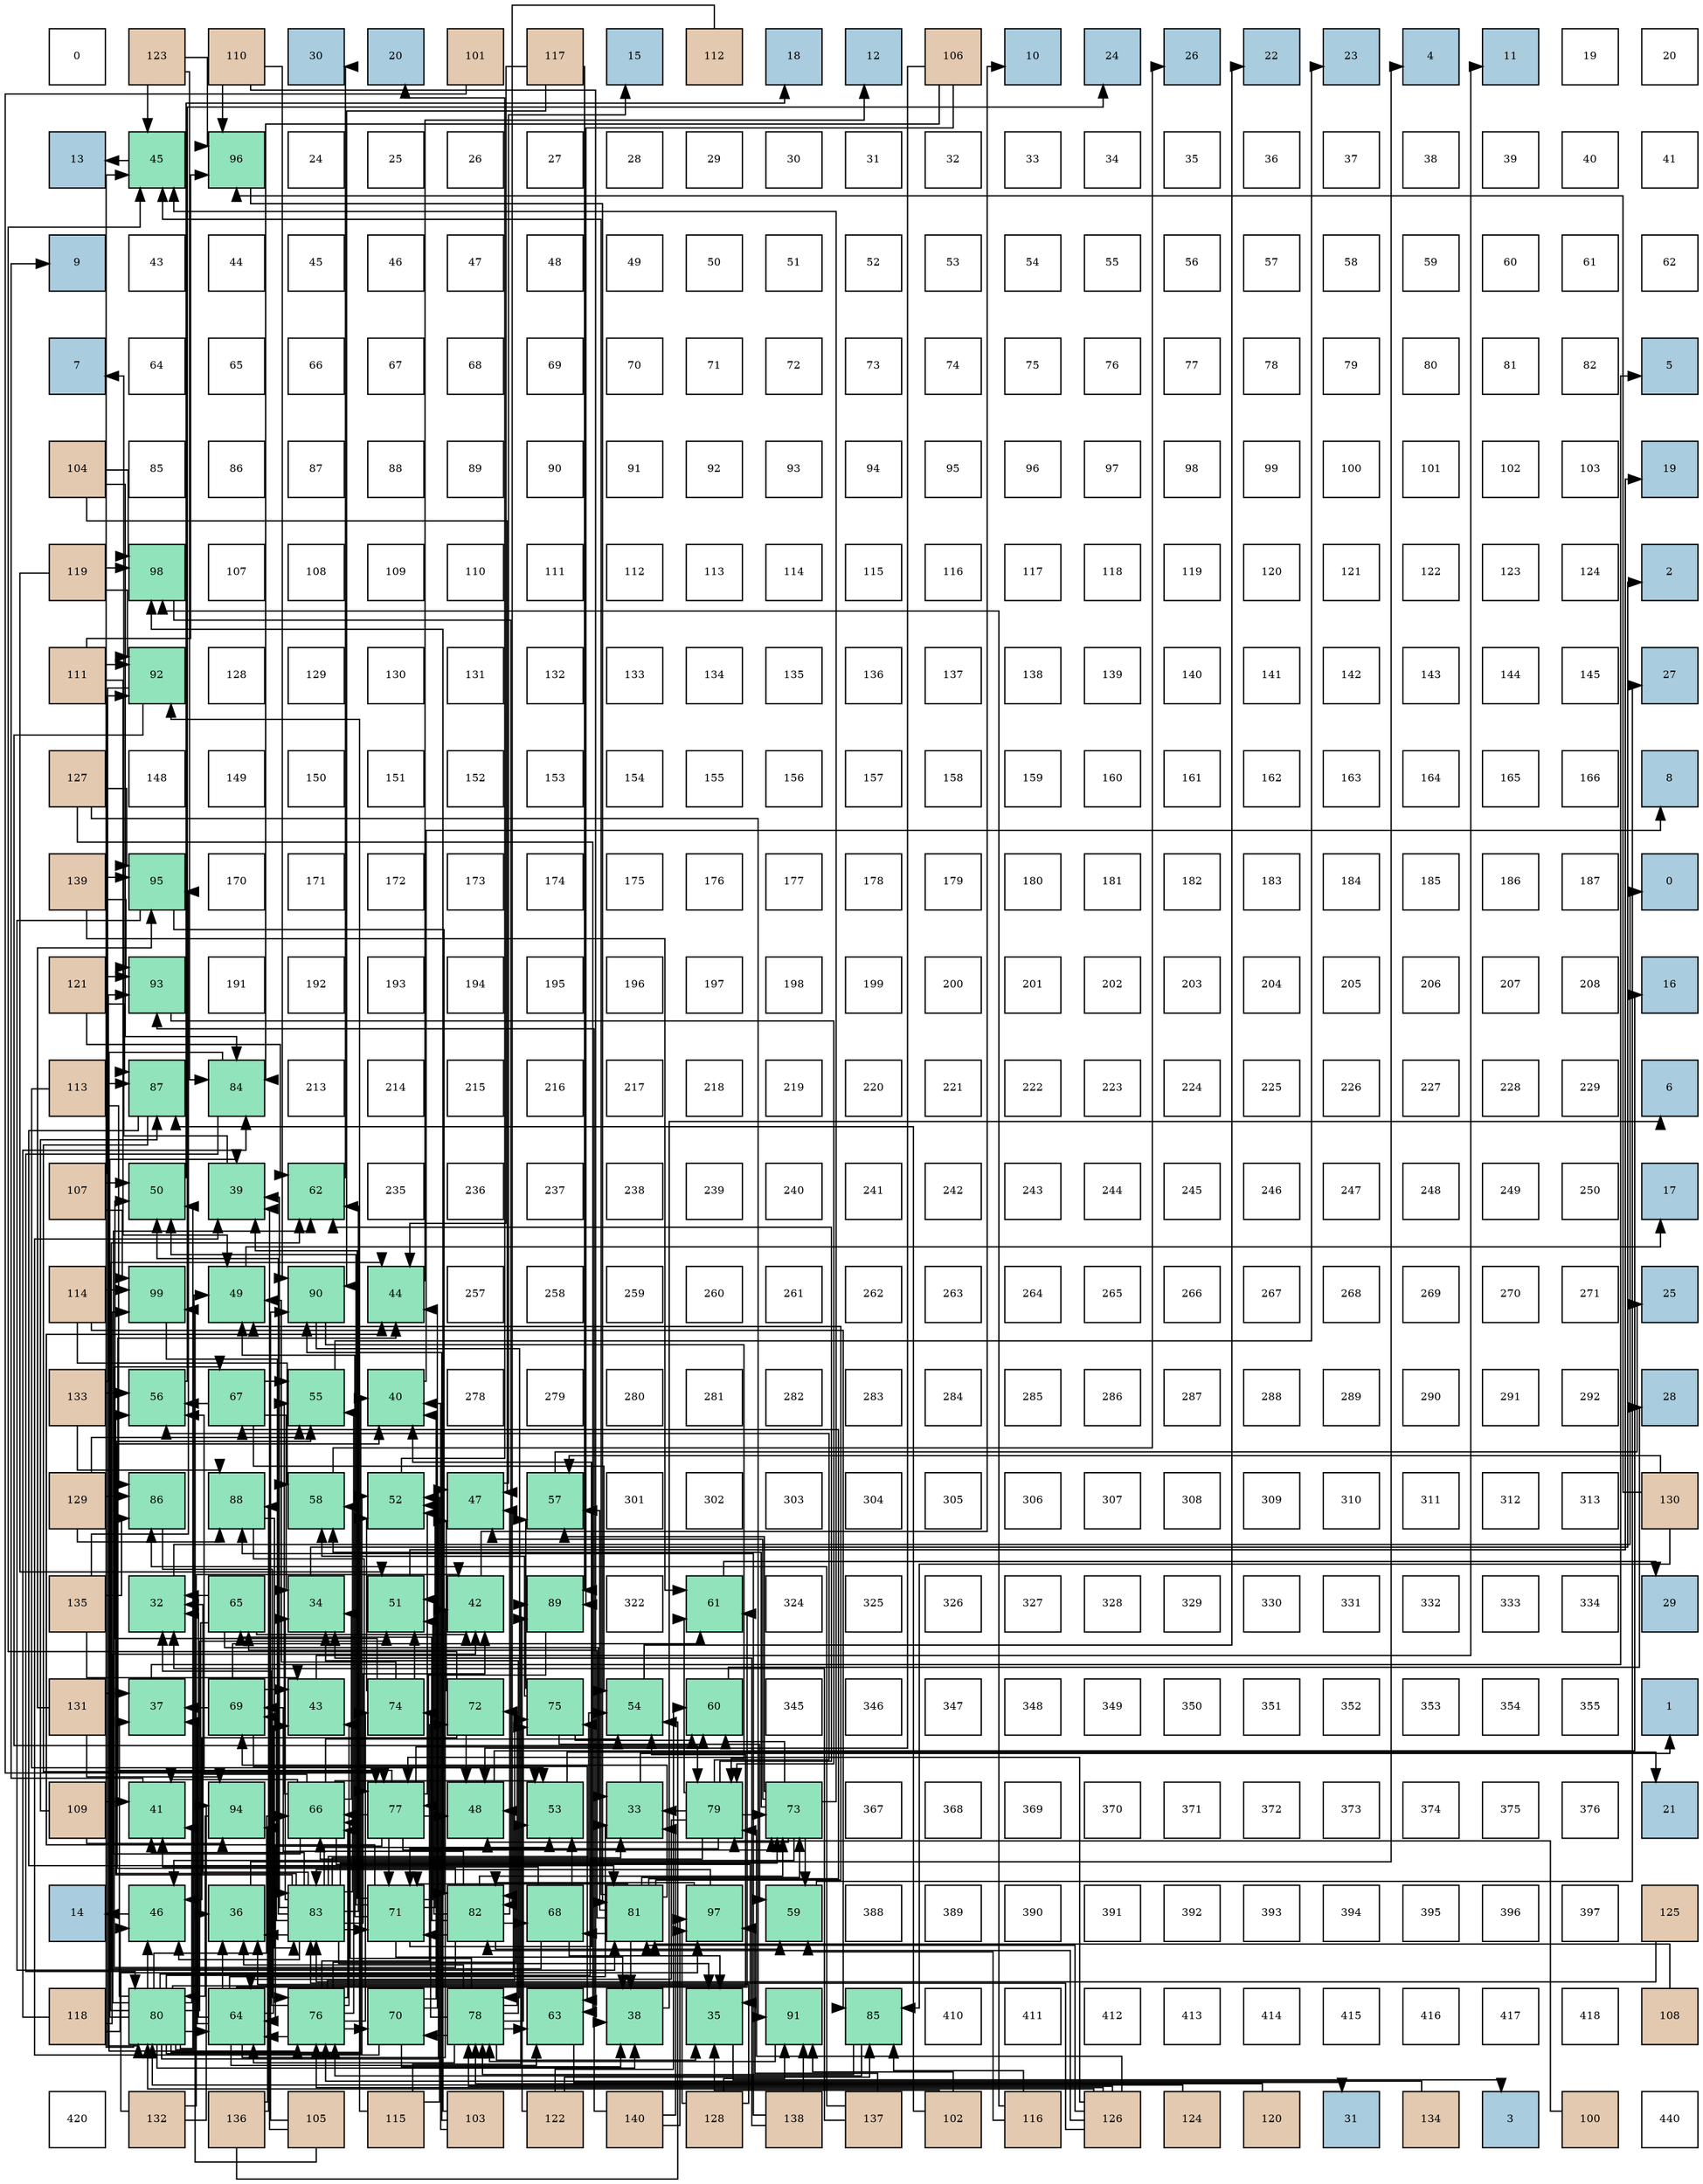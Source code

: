 digraph layout{
 rankdir=TB;
 splines=ortho;
 node [style=filled shape=square fixedsize=true width=0.6];
0[label="0", fontsize=8, fillcolor="#ffffff"];
1[label="123", fontsize=8, fillcolor="#e3c9af"];
2[label="110", fontsize=8, fillcolor="#e3c9af"];
3[label="30", fontsize=8, fillcolor="#a9ccde"];
4[label="20", fontsize=8, fillcolor="#a9ccde"];
5[label="101", fontsize=8, fillcolor="#e3c9af"];
6[label="117", fontsize=8, fillcolor="#e3c9af"];
7[label="15", fontsize=8, fillcolor="#a9ccde"];
8[label="112", fontsize=8, fillcolor="#e3c9af"];
9[label="18", fontsize=8, fillcolor="#a9ccde"];
10[label="12", fontsize=8, fillcolor="#a9ccde"];
11[label="106", fontsize=8, fillcolor="#e3c9af"];
12[label="10", fontsize=8, fillcolor="#a9ccde"];
13[label="24", fontsize=8, fillcolor="#a9ccde"];
14[label="26", fontsize=8, fillcolor="#a9ccde"];
15[label="22", fontsize=8, fillcolor="#a9ccde"];
16[label="23", fontsize=8, fillcolor="#a9ccde"];
17[label="4", fontsize=8, fillcolor="#a9ccde"];
18[label="11", fontsize=8, fillcolor="#a9ccde"];
19[label="19", fontsize=8, fillcolor="#ffffff"];
20[label="20", fontsize=8, fillcolor="#ffffff"];
21[label="13", fontsize=8, fillcolor="#a9ccde"];
22[label="45", fontsize=8, fillcolor="#91e3bb"];
23[label="96", fontsize=8, fillcolor="#91e3bb"];
24[label="24", fontsize=8, fillcolor="#ffffff"];
25[label="25", fontsize=8, fillcolor="#ffffff"];
26[label="26", fontsize=8, fillcolor="#ffffff"];
27[label="27", fontsize=8, fillcolor="#ffffff"];
28[label="28", fontsize=8, fillcolor="#ffffff"];
29[label="29", fontsize=8, fillcolor="#ffffff"];
30[label="30", fontsize=8, fillcolor="#ffffff"];
31[label="31", fontsize=8, fillcolor="#ffffff"];
32[label="32", fontsize=8, fillcolor="#ffffff"];
33[label="33", fontsize=8, fillcolor="#ffffff"];
34[label="34", fontsize=8, fillcolor="#ffffff"];
35[label="35", fontsize=8, fillcolor="#ffffff"];
36[label="36", fontsize=8, fillcolor="#ffffff"];
37[label="37", fontsize=8, fillcolor="#ffffff"];
38[label="38", fontsize=8, fillcolor="#ffffff"];
39[label="39", fontsize=8, fillcolor="#ffffff"];
40[label="40", fontsize=8, fillcolor="#ffffff"];
41[label="41", fontsize=8, fillcolor="#ffffff"];
42[label="9", fontsize=8, fillcolor="#a9ccde"];
43[label="43", fontsize=8, fillcolor="#ffffff"];
44[label="44", fontsize=8, fillcolor="#ffffff"];
45[label="45", fontsize=8, fillcolor="#ffffff"];
46[label="46", fontsize=8, fillcolor="#ffffff"];
47[label="47", fontsize=8, fillcolor="#ffffff"];
48[label="48", fontsize=8, fillcolor="#ffffff"];
49[label="49", fontsize=8, fillcolor="#ffffff"];
50[label="50", fontsize=8, fillcolor="#ffffff"];
51[label="51", fontsize=8, fillcolor="#ffffff"];
52[label="52", fontsize=8, fillcolor="#ffffff"];
53[label="53", fontsize=8, fillcolor="#ffffff"];
54[label="54", fontsize=8, fillcolor="#ffffff"];
55[label="55", fontsize=8, fillcolor="#ffffff"];
56[label="56", fontsize=8, fillcolor="#ffffff"];
57[label="57", fontsize=8, fillcolor="#ffffff"];
58[label="58", fontsize=8, fillcolor="#ffffff"];
59[label="59", fontsize=8, fillcolor="#ffffff"];
60[label="60", fontsize=8, fillcolor="#ffffff"];
61[label="61", fontsize=8, fillcolor="#ffffff"];
62[label="62", fontsize=8, fillcolor="#ffffff"];
63[label="7", fontsize=8, fillcolor="#a9ccde"];
64[label="64", fontsize=8, fillcolor="#ffffff"];
65[label="65", fontsize=8, fillcolor="#ffffff"];
66[label="66", fontsize=8, fillcolor="#ffffff"];
67[label="67", fontsize=8, fillcolor="#ffffff"];
68[label="68", fontsize=8, fillcolor="#ffffff"];
69[label="69", fontsize=8, fillcolor="#ffffff"];
70[label="70", fontsize=8, fillcolor="#ffffff"];
71[label="71", fontsize=8, fillcolor="#ffffff"];
72[label="72", fontsize=8, fillcolor="#ffffff"];
73[label="73", fontsize=8, fillcolor="#ffffff"];
74[label="74", fontsize=8, fillcolor="#ffffff"];
75[label="75", fontsize=8, fillcolor="#ffffff"];
76[label="76", fontsize=8, fillcolor="#ffffff"];
77[label="77", fontsize=8, fillcolor="#ffffff"];
78[label="78", fontsize=8, fillcolor="#ffffff"];
79[label="79", fontsize=8, fillcolor="#ffffff"];
80[label="80", fontsize=8, fillcolor="#ffffff"];
81[label="81", fontsize=8, fillcolor="#ffffff"];
82[label="82", fontsize=8, fillcolor="#ffffff"];
83[label="5", fontsize=8, fillcolor="#a9ccde"];
84[label="104", fontsize=8, fillcolor="#e3c9af"];
85[label="85", fontsize=8, fillcolor="#ffffff"];
86[label="86", fontsize=8, fillcolor="#ffffff"];
87[label="87", fontsize=8, fillcolor="#ffffff"];
88[label="88", fontsize=8, fillcolor="#ffffff"];
89[label="89", fontsize=8, fillcolor="#ffffff"];
90[label="90", fontsize=8, fillcolor="#ffffff"];
91[label="91", fontsize=8, fillcolor="#ffffff"];
92[label="92", fontsize=8, fillcolor="#ffffff"];
93[label="93", fontsize=8, fillcolor="#ffffff"];
94[label="94", fontsize=8, fillcolor="#ffffff"];
95[label="95", fontsize=8, fillcolor="#ffffff"];
96[label="96", fontsize=8, fillcolor="#ffffff"];
97[label="97", fontsize=8, fillcolor="#ffffff"];
98[label="98", fontsize=8, fillcolor="#ffffff"];
99[label="99", fontsize=8, fillcolor="#ffffff"];
100[label="100", fontsize=8, fillcolor="#ffffff"];
101[label="101", fontsize=8, fillcolor="#ffffff"];
102[label="102", fontsize=8, fillcolor="#ffffff"];
103[label="103", fontsize=8, fillcolor="#ffffff"];
104[label="19", fontsize=8, fillcolor="#a9ccde"];
105[label="119", fontsize=8, fillcolor="#e3c9af"];
106[label="98", fontsize=8, fillcolor="#91e3bb"];
107[label="107", fontsize=8, fillcolor="#ffffff"];
108[label="108", fontsize=8, fillcolor="#ffffff"];
109[label="109", fontsize=8, fillcolor="#ffffff"];
110[label="110", fontsize=8, fillcolor="#ffffff"];
111[label="111", fontsize=8, fillcolor="#ffffff"];
112[label="112", fontsize=8, fillcolor="#ffffff"];
113[label="113", fontsize=8, fillcolor="#ffffff"];
114[label="114", fontsize=8, fillcolor="#ffffff"];
115[label="115", fontsize=8, fillcolor="#ffffff"];
116[label="116", fontsize=8, fillcolor="#ffffff"];
117[label="117", fontsize=8, fillcolor="#ffffff"];
118[label="118", fontsize=8, fillcolor="#ffffff"];
119[label="119", fontsize=8, fillcolor="#ffffff"];
120[label="120", fontsize=8, fillcolor="#ffffff"];
121[label="121", fontsize=8, fillcolor="#ffffff"];
122[label="122", fontsize=8, fillcolor="#ffffff"];
123[label="123", fontsize=8, fillcolor="#ffffff"];
124[label="124", fontsize=8, fillcolor="#ffffff"];
125[label="2", fontsize=8, fillcolor="#a9ccde"];
126[label="111", fontsize=8, fillcolor="#e3c9af"];
127[label="92", fontsize=8, fillcolor="#91e3bb"];
128[label="128", fontsize=8, fillcolor="#ffffff"];
129[label="129", fontsize=8, fillcolor="#ffffff"];
130[label="130", fontsize=8, fillcolor="#ffffff"];
131[label="131", fontsize=8, fillcolor="#ffffff"];
132[label="132", fontsize=8, fillcolor="#ffffff"];
133[label="133", fontsize=8, fillcolor="#ffffff"];
134[label="134", fontsize=8, fillcolor="#ffffff"];
135[label="135", fontsize=8, fillcolor="#ffffff"];
136[label="136", fontsize=8, fillcolor="#ffffff"];
137[label="137", fontsize=8, fillcolor="#ffffff"];
138[label="138", fontsize=8, fillcolor="#ffffff"];
139[label="139", fontsize=8, fillcolor="#ffffff"];
140[label="140", fontsize=8, fillcolor="#ffffff"];
141[label="141", fontsize=8, fillcolor="#ffffff"];
142[label="142", fontsize=8, fillcolor="#ffffff"];
143[label="143", fontsize=8, fillcolor="#ffffff"];
144[label="144", fontsize=8, fillcolor="#ffffff"];
145[label="145", fontsize=8, fillcolor="#ffffff"];
146[label="27", fontsize=8, fillcolor="#a9ccde"];
147[label="127", fontsize=8, fillcolor="#e3c9af"];
148[label="148", fontsize=8, fillcolor="#ffffff"];
149[label="149", fontsize=8, fillcolor="#ffffff"];
150[label="150", fontsize=8, fillcolor="#ffffff"];
151[label="151", fontsize=8, fillcolor="#ffffff"];
152[label="152", fontsize=8, fillcolor="#ffffff"];
153[label="153", fontsize=8, fillcolor="#ffffff"];
154[label="154", fontsize=8, fillcolor="#ffffff"];
155[label="155", fontsize=8, fillcolor="#ffffff"];
156[label="156", fontsize=8, fillcolor="#ffffff"];
157[label="157", fontsize=8, fillcolor="#ffffff"];
158[label="158", fontsize=8, fillcolor="#ffffff"];
159[label="159", fontsize=8, fillcolor="#ffffff"];
160[label="160", fontsize=8, fillcolor="#ffffff"];
161[label="161", fontsize=8, fillcolor="#ffffff"];
162[label="162", fontsize=8, fillcolor="#ffffff"];
163[label="163", fontsize=8, fillcolor="#ffffff"];
164[label="164", fontsize=8, fillcolor="#ffffff"];
165[label="165", fontsize=8, fillcolor="#ffffff"];
166[label="166", fontsize=8, fillcolor="#ffffff"];
167[label="8", fontsize=8, fillcolor="#a9ccde"];
168[label="139", fontsize=8, fillcolor="#e3c9af"];
169[label="95", fontsize=8, fillcolor="#91e3bb"];
170[label="170", fontsize=8, fillcolor="#ffffff"];
171[label="171", fontsize=8, fillcolor="#ffffff"];
172[label="172", fontsize=8, fillcolor="#ffffff"];
173[label="173", fontsize=8, fillcolor="#ffffff"];
174[label="174", fontsize=8, fillcolor="#ffffff"];
175[label="175", fontsize=8, fillcolor="#ffffff"];
176[label="176", fontsize=8, fillcolor="#ffffff"];
177[label="177", fontsize=8, fillcolor="#ffffff"];
178[label="178", fontsize=8, fillcolor="#ffffff"];
179[label="179", fontsize=8, fillcolor="#ffffff"];
180[label="180", fontsize=8, fillcolor="#ffffff"];
181[label="181", fontsize=8, fillcolor="#ffffff"];
182[label="182", fontsize=8, fillcolor="#ffffff"];
183[label="183", fontsize=8, fillcolor="#ffffff"];
184[label="184", fontsize=8, fillcolor="#ffffff"];
185[label="185", fontsize=8, fillcolor="#ffffff"];
186[label="186", fontsize=8, fillcolor="#ffffff"];
187[label="187", fontsize=8, fillcolor="#ffffff"];
188[label="0", fontsize=8, fillcolor="#a9ccde"];
189[label="121", fontsize=8, fillcolor="#e3c9af"];
190[label="93", fontsize=8, fillcolor="#91e3bb"];
191[label="191", fontsize=8, fillcolor="#ffffff"];
192[label="192", fontsize=8, fillcolor="#ffffff"];
193[label="193", fontsize=8, fillcolor="#ffffff"];
194[label="194", fontsize=8, fillcolor="#ffffff"];
195[label="195", fontsize=8, fillcolor="#ffffff"];
196[label="196", fontsize=8, fillcolor="#ffffff"];
197[label="197", fontsize=8, fillcolor="#ffffff"];
198[label="198", fontsize=8, fillcolor="#ffffff"];
199[label="199", fontsize=8, fillcolor="#ffffff"];
200[label="200", fontsize=8, fillcolor="#ffffff"];
201[label="201", fontsize=8, fillcolor="#ffffff"];
202[label="202", fontsize=8, fillcolor="#ffffff"];
203[label="203", fontsize=8, fillcolor="#ffffff"];
204[label="204", fontsize=8, fillcolor="#ffffff"];
205[label="205", fontsize=8, fillcolor="#ffffff"];
206[label="206", fontsize=8, fillcolor="#ffffff"];
207[label="207", fontsize=8, fillcolor="#ffffff"];
208[label="208", fontsize=8, fillcolor="#ffffff"];
209[label="16", fontsize=8, fillcolor="#a9ccde"];
210[label="113", fontsize=8, fillcolor="#e3c9af"];
211[label="87", fontsize=8, fillcolor="#91e3bb"];
212[label="84", fontsize=8, fillcolor="#91e3bb"];
213[label="213", fontsize=8, fillcolor="#ffffff"];
214[label="214", fontsize=8, fillcolor="#ffffff"];
215[label="215", fontsize=8, fillcolor="#ffffff"];
216[label="216", fontsize=8, fillcolor="#ffffff"];
217[label="217", fontsize=8, fillcolor="#ffffff"];
218[label="218", fontsize=8, fillcolor="#ffffff"];
219[label="219", fontsize=8, fillcolor="#ffffff"];
220[label="220", fontsize=8, fillcolor="#ffffff"];
221[label="221", fontsize=8, fillcolor="#ffffff"];
222[label="222", fontsize=8, fillcolor="#ffffff"];
223[label="223", fontsize=8, fillcolor="#ffffff"];
224[label="224", fontsize=8, fillcolor="#ffffff"];
225[label="225", fontsize=8, fillcolor="#ffffff"];
226[label="226", fontsize=8, fillcolor="#ffffff"];
227[label="227", fontsize=8, fillcolor="#ffffff"];
228[label="228", fontsize=8, fillcolor="#ffffff"];
229[label="229", fontsize=8, fillcolor="#ffffff"];
230[label="6", fontsize=8, fillcolor="#a9ccde"];
231[label="107", fontsize=8, fillcolor="#e3c9af"];
232[label="50", fontsize=8, fillcolor="#91e3bb"];
233[label="39", fontsize=8, fillcolor="#91e3bb"];
234[label="62", fontsize=8, fillcolor="#91e3bb"];
235[label="235", fontsize=8, fillcolor="#ffffff"];
236[label="236", fontsize=8, fillcolor="#ffffff"];
237[label="237", fontsize=8, fillcolor="#ffffff"];
238[label="238", fontsize=8, fillcolor="#ffffff"];
239[label="239", fontsize=8, fillcolor="#ffffff"];
240[label="240", fontsize=8, fillcolor="#ffffff"];
241[label="241", fontsize=8, fillcolor="#ffffff"];
242[label="242", fontsize=8, fillcolor="#ffffff"];
243[label="243", fontsize=8, fillcolor="#ffffff"];
244[label="244", fontsize=8, fillcolor="#ffffff"];
245[label="245", fontsize=8, fillcolor="#ffffff"];
246[label="246", fontsize=8, fillcolor="#ffffff"];
247[label="247", fontsize=8, fillcolor="#ffffff"];
248[label="248", fontsize=8, fillcolor="#ffffff"];
249[label="249", fontsize=8, fillcolor="#ffffff"];
250[label="250", fontsize=8, fillcolor="#ffffff"];
251[label="17", fontsize=8, fillcolor="#a9ccde"];
252[label="114", fontsize=8, fillcolor="#e3c9af"];
253[label="99", fontsize=8, fillcolor="#91e3bb"];
254[label="49", fontsize=8, fillcolor="#91e3bb"];
255[label="90", fontsize=8, fillcolor="#91e3bb"];
256[label="44", fontsize=8, fillcolor="#91e3bb"];
257[label="257", fontsize=8, fillcolor="#ffffff"];
258[label="258", fontsize=8, fillcolor="#ffffff"];
259[label="259", fontsize=8, fillcolor="#ffffff"];
260[label="260", fontsize=8, fillcolor="#ffffff"];
261[label="261", fontsize=8, fillcolor="#ffffff"];
262[label="262", fontsize=8, fillcolor="#ffffff"];
263[label="263", fontsize=8, fillcolor="#ffffff"];
264[label="264", fontsize=8, fillcolor="#ffffff"];
265[label="265", fontsize=8, fillcolor="#ffffff"];
266[label="266", fontsize=8, fillcolor="#ffffff"];
267[label="267", fontsize=8, fillcolor="#ffffff"];
268[label="268", fontsize=8, fillcolor="#ffffff"];
269[label="269", fontsize=8, fillcolor="#ffffff"];
270[label="270", fontsize=8, fillcolor="#ffffff"];
271[label="271", fontsize=8, fillcolor="#ffffff"];
272[label="25", fontsize=8, fillcolor="#a9ccde"];
273[label="133", fontsize=8, fillcolor="#e3c9af"];
274[label="56", fontsize=8, fillcolor="#91e3bb"];
275[label="67", fontsize=8, fillcolor="#91e3bb"];
276[label="55", fontsize=8, fillcolor="#91e3bb"];
277[label="40", fontsize=8, fillcolor="#91e3bb"];
278[label="278", fontsize=8, fillcolor="#ffffff"];
279[label="279", fontsize=8, fillcolor="#ffffff"];
280[label="280", fontsize=8, fillcolor="#ffffff"];
281[label="281", fontsize=8, fillcolor="#ffffff"];
282[label="282", fontsize=8, fillcolor="#ffffff"];
283[label="283", fontsize=8, fillcolor="#ffffff"];
284[label="284", fontsize=8, fillcolor="#ffffff"];
285[label="285", fontsize=8, fillcolor="#ffffff"];
286[label="286", fontsize=8, fillcolor="#ffffff"];
287[label="287", fontsize=8, fillcolor="#ffffff"];
288[label="288", fontsize=8, fillcolor="#ffffff"];
289[label="289", fontsize=8, fillcolor="#ffffff"];
290[label="290", fontsize=8, fillcolor="#ffffff"];
291[label="291", fontsize=8, fillcolor="#ffffff"];
292[label="292", fontsize=8, fillcolor="#ffffff"];
293[label="28", fontsize=8, fillcolor="#a9ccde"];
294[label="129", fontsize=8, fillcolor="#e3c9af"];
295[label="86", fontsize=8, fillcolor="#91e3bb"];
296[label="88", fontsize=8, fillcolor="#91e3bb"];
297[label="58", fontsize=8, fillcolor="#91e3bb"];
298[label="52", fontsize=8, fillcolor="#91e3bb"];
299[label="47", fontsize=8, fillcolor="#91e3bb"];
300[label="57", fontsize=8, fillcolor="#91e3bb"];
301[label="301", fontsize=8, fillcolor="#ffffff"];
302[label="302", fontsize=8, fillcolor="#ffffff"];
303[label="303", fontsize=8, fillcolor="#ffffff"];
304[label="304", fontsize=8, fillcolor="#ffffff"];
305[label="305", fontsize=8, fillcolor="#ffffff"];
306[label="306", fontsize=8, fillcolor="#ffffff"];
307[label="307", fontsize=8, fillcolor="#ffffff"];
308[label="308", fontsize=8, fillcolor="#ffffff"];
309[label="309", fontsize=8, fillcolor="#ffffff"];
310[label="310", fontsize=8, fillcolor="#ffffff"];
311[label="311", fontsize=8, fillcolor="#ffffff"];
312[label="312", fontsize=8, fillcolor="#ffffff"];
313[label="313", fontsize=8, fillcolor="#ffffff"];
314[label="130", fontsize=8, fillcolor="#e3c9af"];
315[label="135", fontsize=8, fillcolor="#e3c9af"];
316[label="32", fontsize=8, fillcolor="#91e3bb"];
317[label="65", fontsize=8, fillcolor="#91e3bb"];
318[label="34", fontsize=8, fillcolor="#91e3bb"];
319[label="51", fontsize=8, fillcolor="#91e3bb"];
320[label="42", fontsize=8, fillcolor="#91e3bb"];
321[label="89", fontsize=8, fillcolor="#91e3bb"];
322[label="322", fontsize=8, fillcolor="#ffffff"];
323[label="61", fontsize=8, fillcolor="#91e3bb"];
324[label="324", fontsize=8, fillcolor="#ffffff"];
325[label="325", fontsize=8, fillcolor="#ffffff"];
326[label="326", fontsize=8, fillcolor="#ffffff"];
327[label="327", fontsize=8, fillcolor="#ffffff"];
328[label="328", fontsize=8, fillcolor="#ffffff"];
329[label="329", fontsize=8, fillcolor="#ffffff"];
330[label="330", fontsize=8, fillcolor="#ffffff"];
331[label="331", fontsize=8, fillcolor="#ffffff"];
332[label="332", fontsize=8, fillcolor="#ffffff"];
333[label="333", fontsize=8, fillcolor="#ffffff"];
334[label="334", fontsize=8, fillcolor="#ffffff"];
335[label="29", fontsize=8, fillcolor="#a9ccde"];
336[label="131", fontsize=8, fillcolor="#e3c9af"];
337[label="37", fontsize=8, fillcolor="#91e3bb"];
338[label="69", fontsize=8, fillcolor="#91e3bb"];
339[label="43", fontsize=8, fillcolor="#91e3bb"];
340[label="74", fontsize=8, fillcolor="#91e3bb"];
341[label="72", fontsize=8, fillcolor="#91e3bb"];
342[label="75", fontsize=8, fillcolor="#91e3bb"];
343[label="54", fontsize=8, fillcolor="#91e3bb"];
344[label="60", fontsize=8, fillcolor="#91e3bb"];
345[label="345", fontsize=8, fillcolor="#ffffff"];
346[label="346", fontsize=8, fillcolor="#ffffff"];
347[label="347", fontsize=8, fillcolor="#ffffff"];
348[label="348", fontsize=8, fillcolor="#ffffff"];
349[label="349", fontsize=8, fillcolor="#ffffff"];
350[label="350", fontsize=8, fillcolor="#ffffff"];
351[label="351", fontsize=8, fillcolor="#ffffff"];
352[label="352", fontsize=8, fillcolor="#ffffff"];
353[label="353", fontsize=8, fillcolor="#ffffff"];
354[label="354", fontsize=8, fillcolor="#ffffff"];
355[label="355", fontsize=8, fillcolor="#ffffff"];
356[label="1", fontsize=8, fillcolor="#a9ccde"];
357[label="109", fontsize=8, fillcolor="#e3c9af"];
358[label="41", fontsize=8, fillcolor="#91e3bb"];
359[label="94", fontsize=8, fillcolor="#91e3bb"];
360[label="66", fontsize=8, fillcolor="#91e3bb"];
361[label="77", fontsize=8, fillcolor="#91e3bb"];
362[label="48", fontsize=8, fillcolor="#91e3bb"];
363[label="53", fontsize=8, fillcolor="#91e3bb"];
364[label="33", fontsize=8, fillcolor="#91e3bb"];
365[label="79", fontsize=8, fillcolor="#91e3bb"];
366[label="73", fontsize=8, fillcolor="#91e3bb"];
367[label="367", fontsize=8, fillcolor="#ffffff"];
368[label="368", fontsize=8, fillcolor="#ffffff"];
369[label="369", fontsize=8, fillcolor="#ffffff"];
370[label="370", fontsize=8, fillcolor="#ffffff"];
371[label="371", fontsize=8, fillcolor="#ffffff"];
372[label="372", fontsize=8, fillcolor="#ffffff"];
373[label="373", fontsize=8, fillcolor="#ffffff"];
374[label="374", fontsize=8, fillcolor="#ffffff"];
375[label="375", fontsize=8, fillcolor="#ffffff"];
376[label="376", fontsize=8, fillcolor="#ffffff"];
377[label="21", fontsize=8, fillcolor="#a9ccde"];
378[label="14", fontsize=8, fillcolor="#a9ccde"];
379[label="46", fontsize=8, fillcolor="#91e3bb"];
380[label="36", fontsize=8, fillcolor="#91e3bb"];
381[label="83", fontsize=8, fillcolor="#91e3bb"];
382[label="71", fontsize=8, fillcolor="#91e3bb"];
383[label="82", fontsize=8, fillcolor="#91e3bb"];
384[label="68", fontsize=8, fillcolor="#91e3bb"];
385[label="81", fontsize=8, fillcolor="#91e3bb"];
386[label="97", fontsize=8, fillcolor="#91e3bb"];
387[label="59", fontsize=8, fillcolor="#91e3bb"];
388[label="388", fontsize=8, fillcolor="#ffffff"];
389[label="389", fontsize=8, fillcolor="#ffffff"];
390[label="390", fontsize=8, fillcolor="#ffffff"];
391[label="391", fontsize=8, fillcolor="#ffffff"];
392[label="392", fontsize=8, fillcolor="#ffffff"];
393[label="393", fontsize=8, fillcolor="#ffffff"];
394[label="394", fontsize=8, fillcolor="#ffffff"];
395[label="395", fontsize=8, fillcolor="#ffffff"];
396[label="396", fontsize=8, fillcolor="#ffffff"];
397[label="397", fontsize=8, fillcolor="#ffffff"];
398[label="125", fontsize=8, fillcolor="#e3c9af"];
399[label="118", fontsize=8, fillcolor="#e3c9af"];
400[label="80", fontsize=8, fillcolor="#91e3bb"];
401[label="64", fontsize=8, fillcolor="#91e3bb"];
402[label="76", fontsize=8, fillcolor="#91e3bb"];
403[label="70", fontsize=8, fillcolor="#91e3bb"];
404[label="78", fontsize=8, fillcolor="#91e3bb"];
405[label="63", fontsize=8, fillcolor="#91e3bb"];
406[label="38", fontsize=8, fillcolor="#91e3bb"];
407[label="35", fontsize=8, fillcolor="#91e3bb"];
408[label="91", fontsize=8, fillcolor="#91e3bb"];
409[label="85", fontsize=8, fillcolor="#91e3bb"];
410[label="410", fontsize=8, fillcolor="#ffffff"];
411[label="411", fontsize=8, fillcolor="#ffffff"];
412[label="412", fontsize=8, fillcolor="#ffffff"];
413[label="413", fontsize=8, fillcolor="#ffffff"];
414[label="414", fontsize=8, fillcolor="#ffffff"];
415[label="415", fontsize=8, fillcolor="#ffffff"];
416[label="416", fontsize=8, fillcolor="#ffffff"];
417[label="417", fontsize=8, fillcolor="#ffffff"];
418[label="418", fontsize=8, fillcolor="#ffffff"];
419[label="108", fontsize=8, fillcolor="#e3c9af"];
420[label="420", fontsize=8, fillcolor="#ffffff"];
421[label="132", fontsize=8, fillcolor="#e3c9af"];
422[label="136", fontsize=8, fillcolor="#e3c9af"];
423[label="105", fontsize=8, fillcolor="#e3c9af"];
424[label="115", fontsize=8, fillcolor="#e3c9af"];
425[label="103", fontsize=8, fillcolor="#e3c9af"];
426[label="122", fontsize=8, fillcolor="#e3c9af"];
427[label="140", fontsize=8, fillcolor="#e3c9af"];
428[label="128", fontsize=8, fillcolor="#e3c9af"];
429[label="138", fontsize=8, fillcolor="#e3c9af"];
430[label="137", fontsize=8, fillcolor="#e3c9af"];
431[label="102", fontsize=8, fillcolor="#e3c9af"];
432[label="116", fontsize=8, fillcolor="#e3c9af"];
433[label="126", fontsize=8, fillcolor="#e3c9af"];
434[label="124", fontsize=8, fillcolor="#e3c9af"];
435[label="120", fontsize=8, fillcolor="#e3c9af"];
436[label="31", fontsize=8, fillcolor="#a9ccde"];
437[label="134", fontsize=8, fillcolor="#e3c9af"];
438[label="3", fontsize=8, fillcolor="#a9ccde"];
439[label="100", fontsize=8, fillcolor="#e3c9af"];
440[label="440", fontsize=8, fillcolor="#ffffff"];
edge [constraint=false, style=vis];316 -> 188;
364 -> 356;
318 -> 125;
407 -> 438;
380 -> 17;
337 -> 83;
406 -> 230;
233 -> 63;
277 -> 167;
358 -> 42;
320 -> 12;
339 -> 18;
256 -> 10;
22 -> 21;
379 -> 378;
299 -> 7;
362 -> 209;
254 -> 251;
232 -> 9;
319 -> 104;
298 -> 4;
363 -> 377;
343 -> 15;
276 -> 16;
274 -> 13;
300 -> 272;
297 -> 14;
387 -> 146;
344 -> 293;
323 -> 335;
234 -> 3;
405 -> 436;
401 -> 316;
401 -> 364;
401 -> 380;
401 -> 337;
401 -> 320;
401 -> 339;
401 -> 323;
401 -> 405;
317 -> 316;
317 -> 364;
317 -> 380;
317 -> 320;
360 -> 318;
360 -> 407;
360 -> 358;
360 -> 363;
360 -> 343;
360 -> 276;
360 -> 274;
360 -> 234;
275 -> 318;
275 -> 343;
275 -> 276;
275 -> 274;
384 -> 407;
384 -> 358;
384 -> 363;
384 -> 234;
338 -> 337;
338 -> 339;
338 -> 323;
338 -> 405;
403 -> 406;
403 -> 233;
403 -> 277;
403 -> 256;
382 -> 406;
382 -> 233;
382 -> 277;
382 -> 256;
382 -> 254;
382 -> 232;
382 -> 319;
382 -> 298;
341 -> 22;
341 -> 379;
341 -> 299;
341 -> 362;
366 -> 22;
366 -> 379;
366 -> 299;
366 -> 362;
366 -> 300;
366 -> 297;
366 -> 387;
366 -> 344;
340 -> 254;
340 -> 232;
340 -> 319;
340 -> 298;
342 -> 300;
342 -> 297;
342 -> 387;
342 -> 344;
402 -> 316;
402 -> 339;
402 -> 363;
402 -> 276;
402 -> 401;
402 -> 360;
402 -> 403;
402 -> 341;
402 -> 340;
402 -> 342;
361 -> 256;
361 -> 362;
361 -> 298;
361 -> 344;
361 -> 401;
361 -> 360;
361 -> 382;
361 -> 366;
404 -> 318;
404 -> 407;
404 -> 380;
404 -> 405;
404 -> 401;
404 -> 360;
404 -> 403;
404 -> 341;
404 -> 340;
404 -> 342;
365 -> 364;
365 -> 274;
365 -> 323;
365 -> 234;
365 -> 401;
365 -> 360;
365 -> 382;
365 -> 366;
400 -> 337;
400 -> 406;
400 -> 233;
400 -> 277;
400 -> 358;
400 -> 320;
400 -> 256;
400 -> 22;
400 -> 379;
400 -> 299;
400 -> 362;
400 -> 254;
400 -> 232;
400 -> 319;
400 -> 298;
400 -> 343;
400 -> 401;
400 -> 360;
400 -> 342;
385 -> 406;
385 -> 22;
385 -> 254;
385 -> 300;
385 -> 317;
385 -> 275;
385 -> 384;
385 -> 338;
385 -> 382;
385 -> 366;
383 -> 277;
383 -> 299;
383 -> 319;
383 -> 387;
383 -> 317;
383 -> 275;
383 -> 384;
383 -> 338;
383 -> 382;
383 -> 366;
381 -> 316;
381 -> 364;
381 -> 318;
381 -> 407;
381 -> 380;
381 -> 233;
381 -> 358;
381 -> 320;
381 -> 379;
381 -> 232;
381 -> 363;
381 -> 343;
381 -> 276;
381 -> 274;
381 -> 297;
381 -> 234;
381 -> 338;
381 -> 382;
381 -> 366;
212 -> 402;
212 -> 400;
409 -> 402;
409 -> 404;
295 -> 402;
211 -> 361;
211 -> 385;
296 -> 361;
296 -> 381;
321 -> 361;
255 -> 404;
255 -> 365;
408 -> 404;
127 -> 365;
127 -> 400;
190 -> 365;
359 -> 400;
169 -> 385;
169 -> 383;
23 -> 385;
386 -> 383;
386 -> 381;
106 -> 383;
253 -> 381;
439 -> 365;
5 -> 361;
431 -> 407;
431 -> 211;
431 -> 408;
425 -> 277;
425 -> 255;
425 -> 106;
84 -> 299;
84 -> 212;
84 -> 106;
423 -> 233;
423 -> 255;
423 -> 253;
11 -> 362;
11 -> 212;
11 -> 321;
231 -> 232;
231 -> 127;
231 -> 253;
419 -> 385;
357 -> 358;
357 -> 211;
357 -> 359;
2 -> 406;
2 -> 255;
2 -> 23;
126 -> 254;
126 -> 127;
126 -> 23;
8 -> 383;
210 -> 363;
210 -> 295;
210 -> 211;
252 -> 297;
252 -> 409;
252 -> 253;
424 -> 298;
424 -> 321;
424 -> 127;
432 -> 387;
432 -> 409;
432 -> 106;
6 -> 256;
6 -> 321;
6 -> 255;
399 -> 379;
399 -> 212;
399 -> 253;
105 -> 319;
105 -> 127;
105 -> 106;
435 -> 404;
189 -> 234;
189 -> 211;
189 -> 190;
426 -> 344;
426 -> 409;
426 -> 321;
1 -> 22;
1 -> 212;
1 -> 23;
434 -> 400;
398 -> 381;
433 -> 402;
433 -> 361;
433 -> 404;
433 -> 365;
433 -> 400;
433 -> 385;
433 -> 383;
433 -> 381;
147 -> 405;
147 -> 408;
147 -> 169;
428 -> 380;
428 -> 408;
428 -> 386;
294 -> 276;
294 -> 295;
294 -> 296;
314 -> 300;
314 -> 409;
314 -> 23;
336 -> 337;
336 -> 359;
336 -> 169;
421 -> 320;
421 -> 359;
421 -> 386;
273 -> 274;
273 -> 296;
273 -> 190;
437 -> 402;
315 -> 339;
315 -> 295;
315 -> 169;
422 -> 343;
422 -> 296;
422 -> 359;
430 -> 316;
430 -> 295;
430 -> 386;
429 -> 318;
429 -> 296;
429 -> 408;
168 -> 323;
168 -> 190;
168 -> 169;
427 -> 364;
427 -> 190;
427 -> 386;
edge [constraint=true, style=invis];
0 -> 21 -> 42 -> 63 -> 84 -> 105 -> 126 -> 147 -> 168 -> 189 -> 210 -> 231 -> 252 -> 273 -> 294 -> 315 -> 336 -> 357 -> 378 -> 399 -> 420;
1 -> 22 -> 43 -> 64 -> 85 -> 106 -> 127 -> 148 -> 169 -> 190 -> 211 -> 232 -> 253 -> 274 -> 295 -> 316 -> 337 -> 358 -> 379 -> 400 -> 421;
2 -> 23 -> 44 -> 65 -> 86 -> 107 -> 128 -> 149 -> 170 -> 191 -> 212 -> 233 -> 254 -> 275 -> 296 -> 317 -> 338 -> 359 -> 380 -> 401 -> 422;
3 -> 24 -> 45 -> 66 -> 87 -> 108 -> 129 -> 150 -> 171 -> 192 -> 213 -> 234 -> 255 -> 276 -> 297 -> 318 -> 339 -> 360 -> 381 -> 402 -> 423;
4 -> 25 -> 46 -> 67 -> 88 -> 109 -> 130 -> 151 -> 172 -> 193 -> 214 -> 235 -> 256 -> 277 -> 298 -> 319 -> 340 -> 361 -> 382 -> 403 -> 424;
5 -> 26 -> 47 -> 68 -> 89 -> 110 -> 131 -> 152 -> 173 -> 194 -> 215 -> 236 -> 257 -> 278 -> 299 -> 320 -> 341 -> 362 -> 383 -> 404 -> 425;
6 -> 27 -> 48 -> 69 -> 90 -> 111 -> 132 -> 153 -> 174 -> 195 -> 216 -> 237 -> 258 -> 279 -> 300 -> 321 -> 342 -> 363 -> 384 -> 405 -> 426;
7 -> 28 -> 49 -> 70 -> 91 -> 112 -> 133 -> 154 -> 175 -> 196 -> 217 -> 238 -> 259 -> 280 -> 301 -> 322 -> 343 -> 364 -> 385 -> 406 -> 427;
8 -> 29 -> 50 -> 71 -> 92 -> 113 -> 134 -> 155 -> 176 -> 197 -> 218 -> 239 -> 260 -> 281 -> 302 -> 323 -> 344 -> 365 -> 386 -> 407 -> 428;
9 -> 30 -> 51 -> 72 -> 93 -> 114 -> 135 -> 156 -> 177 -> 198 -> 219 -> 240 -> 261 -> 282 -> 303 -> 324 -> 345 -> 366 -> 387 -> 408 -> 429;
10 -> 31 -> 52 -> 73 -> 94 -> 115 -> 136 -> 157 -> 178 -> 199 -> 220 -> 241 -> 262 -> 283 -> 304 -> 325 -> 346 -> 367 -> 388 -> 409 -> 430;
11 -> 32 -> 53 -> 74 -> 95 -> 116 -> 137 -> 158 -> 179 -> 200 -> 221 -> 242 -> 263 -> 284 -> 305 -> 326 -> 347 -> 368 -> 389 -> 410 -> 431;
12 -> 33 -> 54 -> 75 -> 96 -> 117 -> 138 -> 159 -> 180 -> 201 -> 222 -> 243 -> 264 -> 285 -> 306 -> 327 -> 348 -> 369 -> 390 -> 411 -> 432;
13 -> 34 -> 55 -> 76 -> 97 -> 118 -> 139 -> 160 -> 181 -> 202 -> 223 -> 244 -> 265 -> 286 -> 307 -> 328 -> 349 -> 370 -> 391 -> 412 -> 433;
14 -> 35 -> 56 -> 77 -> 98 -> 119 -> 140 -> 161 -> 182 -> 203 -> 224 -> 245 -> 266 -> 287 -> 308 -> 329 -> 350 -> 371 -> 392 -> 413 -> 434;
15 -> 36 -> 57 -> 78 -> 99 -> 120 -> 141 -> 162 -> 183 -> 204 -> 225 -> 246 -> 267 -> 288 -> 309 -> 330 -> 351 -> 372 -> 393 -> 414 -> 435;
16 -> 37 -> 58 -> 79 -> 100 -> 121 -> 142 -> 163 -> 184 -> 205 -> 226 -> 247 -> 268 -> 289 -> 310 -> 331 -> 352 -> 373 -> 394 -> 415 -> 436;
17 -> 38 -> 59 -> 80 -> 101 -> 122 -> 143 -> 164 -> 185 -> 206 -> 227 -> 248 -> 269 -> 290 -> 311 -> 332 -> 353 -> 374 -> 395 -> 416 -> 437;
18 -> 39 -> 60 -> 81 -> 102 -> 123 -> 144 -> 165 -> 186 -> 207 -> 228 -> 249 -> 270 -> 291 -> 312 -> 333 -> 354 -> 375 -> 396 -> 417 -> 438;
19 -> 40 -> 61 -> 82 -> 103 -> 124 -> 145 -> 166 -> 187 -> 208 -> 229 -> 250 -> 271 -> 292 -> 313 -> 334 -> 355 -> 376 -> 397 -> 418 -> 439;
20 -> 41 -> 62 -> 83 -> 104 -> 125 -> 146 -> 167 -> 188 -> 209 -> 230 -> 251 -> 272 -> 293 -> 314 -> 335 -> 356 -> 377 -> 398 -> 419 -> 440;
rank = same {0 -> 1 -> 2 -> 3 -> 4 -> 5 -> 6 -> 7 -> 8 -> 9 -> 10 -> 11 -> 12 -> 13 -> 14 -> 15 -> 16 -> 17 -> 18 -> 19 -> 20};
rank = same {21 -> 22 -> 23 -> 24 -> 25 -> 26 -> 27 -> 28 -> 29 -> 30 -> 31 -> 32 -> 33 -> 34 -> 35 -> 36 -> 37 -> 38 -> 39 -> 40 -> 41};
rank = same {42 -> 43 -> 44 -> 45 -> 46 -> 47 -> 48 -> 49 -> 50 -> 51 -> 52 -> 53 -> 54 -> 55 -> 56 -> 57 -> 58 -> 59 -> 60 -> 61 -> 62};
rank = same {63 -> 64 -> 65 -> 66 -> 67 -> 68 -> 69 -> 70 -> 71 -> 72 -> 73 -> 74 -> 75 -> 76 -> 77 -> 78 -> 79 -> 80 -> 81 -> 82 -> 83};
rank = same {84 -> 85 -> 86 -> 87 -> 88 -> 89 -> 90 -> 91 -> 92 -> 93 -> 94 -> 95 -> 96 -> 97 -> 98 -> 99 -> 100 -> 101 -> 102 -> 103 -> 104};
rank = same {105 -> 106 -> 107 -> 108 -> 109 -> 110 -> 111 -> 112 -> 113 -> 114 -> 115 -> 116 -> 117 -> 118 -> 119 -> 120 -> 121 -> 122 -> 123 -> 124 -> 125};
rank = same {126 -> 127 -> 128 -> 129 -> 130 -> 131 -> 132 -> 133 -> 134 -> 135 -> 136 -> 137 -> 138 -> 139 -> 140 -> 141 -> 142 -> 143 -> 144 -> 145 -> 146};
rank = same {147 -> 148 -> 149 -> 150 -> 151 -> 152 -> 153 -> 154 -> 155 -> 156 -> 157 -> 158 -> 159 -> 160 -> 161 -> 162 -> 163 -> 164 -> 165 -> 166 -> 167};
rank = same {168 -> 169 -> 170 -> 171 -> 172 -> 173 -> 174 -> 175 -> 176 -> 177 -> 178 -> 179 -> 180 -> 181 -> 182 -> 183 -> 184 -> 185 -> 186 -> 187 -> 188};
rank = same {189 -> 190 -> 191 -> 192 -> 193 -> 194 -> 195 -> 196 -> 197 -> 198 -> 199 -> 200 -> 201 -> 202 -> 203 -> 204 -> 205 -> 206 -> 207 -> 208 -> 209};
rank = same {210 -> 211 -> 212 -> 213 -> 214 -> 215 -> 216 -> 217 -> 218 -> 219 -> 220 -> 221 -> 222 -> 223 -> 224 -> 225 -> 226 -> 227 -> 228 -> 229 -> 230};
rank = same {231 -> 232 -> 233 -> 234 -> 235 -> 236 -> 237 -> 238 -> 239 -> 240 -> 241 -> 242 -> 243 -> 244 -> 245 -> 246 -> 247 -> 248 -> 249 -> 250 -> 251};
rank = same {252 -> 253 -> 254 -> 255 -> 256 -> 257 -> 258 -> 259 -> 260 -> 261 -> 262 -> 263 -> 264 -> 265 -> 266 -> 267 -> 268 -> 269 -> 270 -> 271 -> 272};
rank = same {273 -> 274 -> 275 -> 276 -> 277 -> 278 -> 279 -> 280 -> 281 -> 282 -> 283 -> 284 -> 285 -> 286 -> 287 -> 288 -> 289 -> 290 -> 291 -> 292 -> 293};
rank = same {294 -> 295 -> 296 -> 297 -> 298 -> 299 -> 300 -> 301 -> 302 -> 303 -> 304 -> 305 -> 306 -> 307 -> 308 -> 309 -> 310 -> 311 -> 312 -> 313 -> 314};
rank = same {315 -> 316 -> 317 -> 318 -> 319 -> 320 -> 321 -> 322 -> 323 -> 324 -> 325 -> 326 -> 327 -> 328 -> 329 -> 330 -> 331 -> 332 -> 333 -> 334 -> 335};
rank = same {336 -> 337 -> 338 -> 339 -> 340 -> 341 -> 342 -> 343 -> 344 -> 345 -> 346 -> 347 -> 348 -> 349 -> 350 -> 351 -> 352 -> 353 -> 354 -> 355 -> 356};
rank = same {357 -> 358 -> 359 -> 360 -> 361 -> 362 -> 363 -> 364 -> 365 -> 366 -> 367 -> 368 -> 369 -> 370 -> 371 -> 372 -> 373 -> 374 -> 375 -> 376 -> 377};
rank = same {378 -> 379 -> 380 -> 381 -> 382 -> 383 -> 384 -> 385 -> 386 -> 387 -> 388 -> 389 -> 390 -> 391 -> 392 -> 393 -> 394 -> 395 -> 396 -> 397 -> 398};
rank = same {399 -> 400 -> 401 -> 402 -> 403 -> 404 -> 405 -> 406 -> 407 -> 408 -> 409 -> 410 -> 411 -> 412 -> 413 -> 414 -> 415 -> 416 -> 417 -> 418 -> 419};
rank = same {420 -> 421 -> 422 -> 423 -> 424 -> 425 -> 426 -> 427 -> 428 -> 429 -> 430 -> 431 -> 432 -> 433 -> 434 -> 435 -> 436 -> 437 -> 438 -> 439 -> 440};
}
